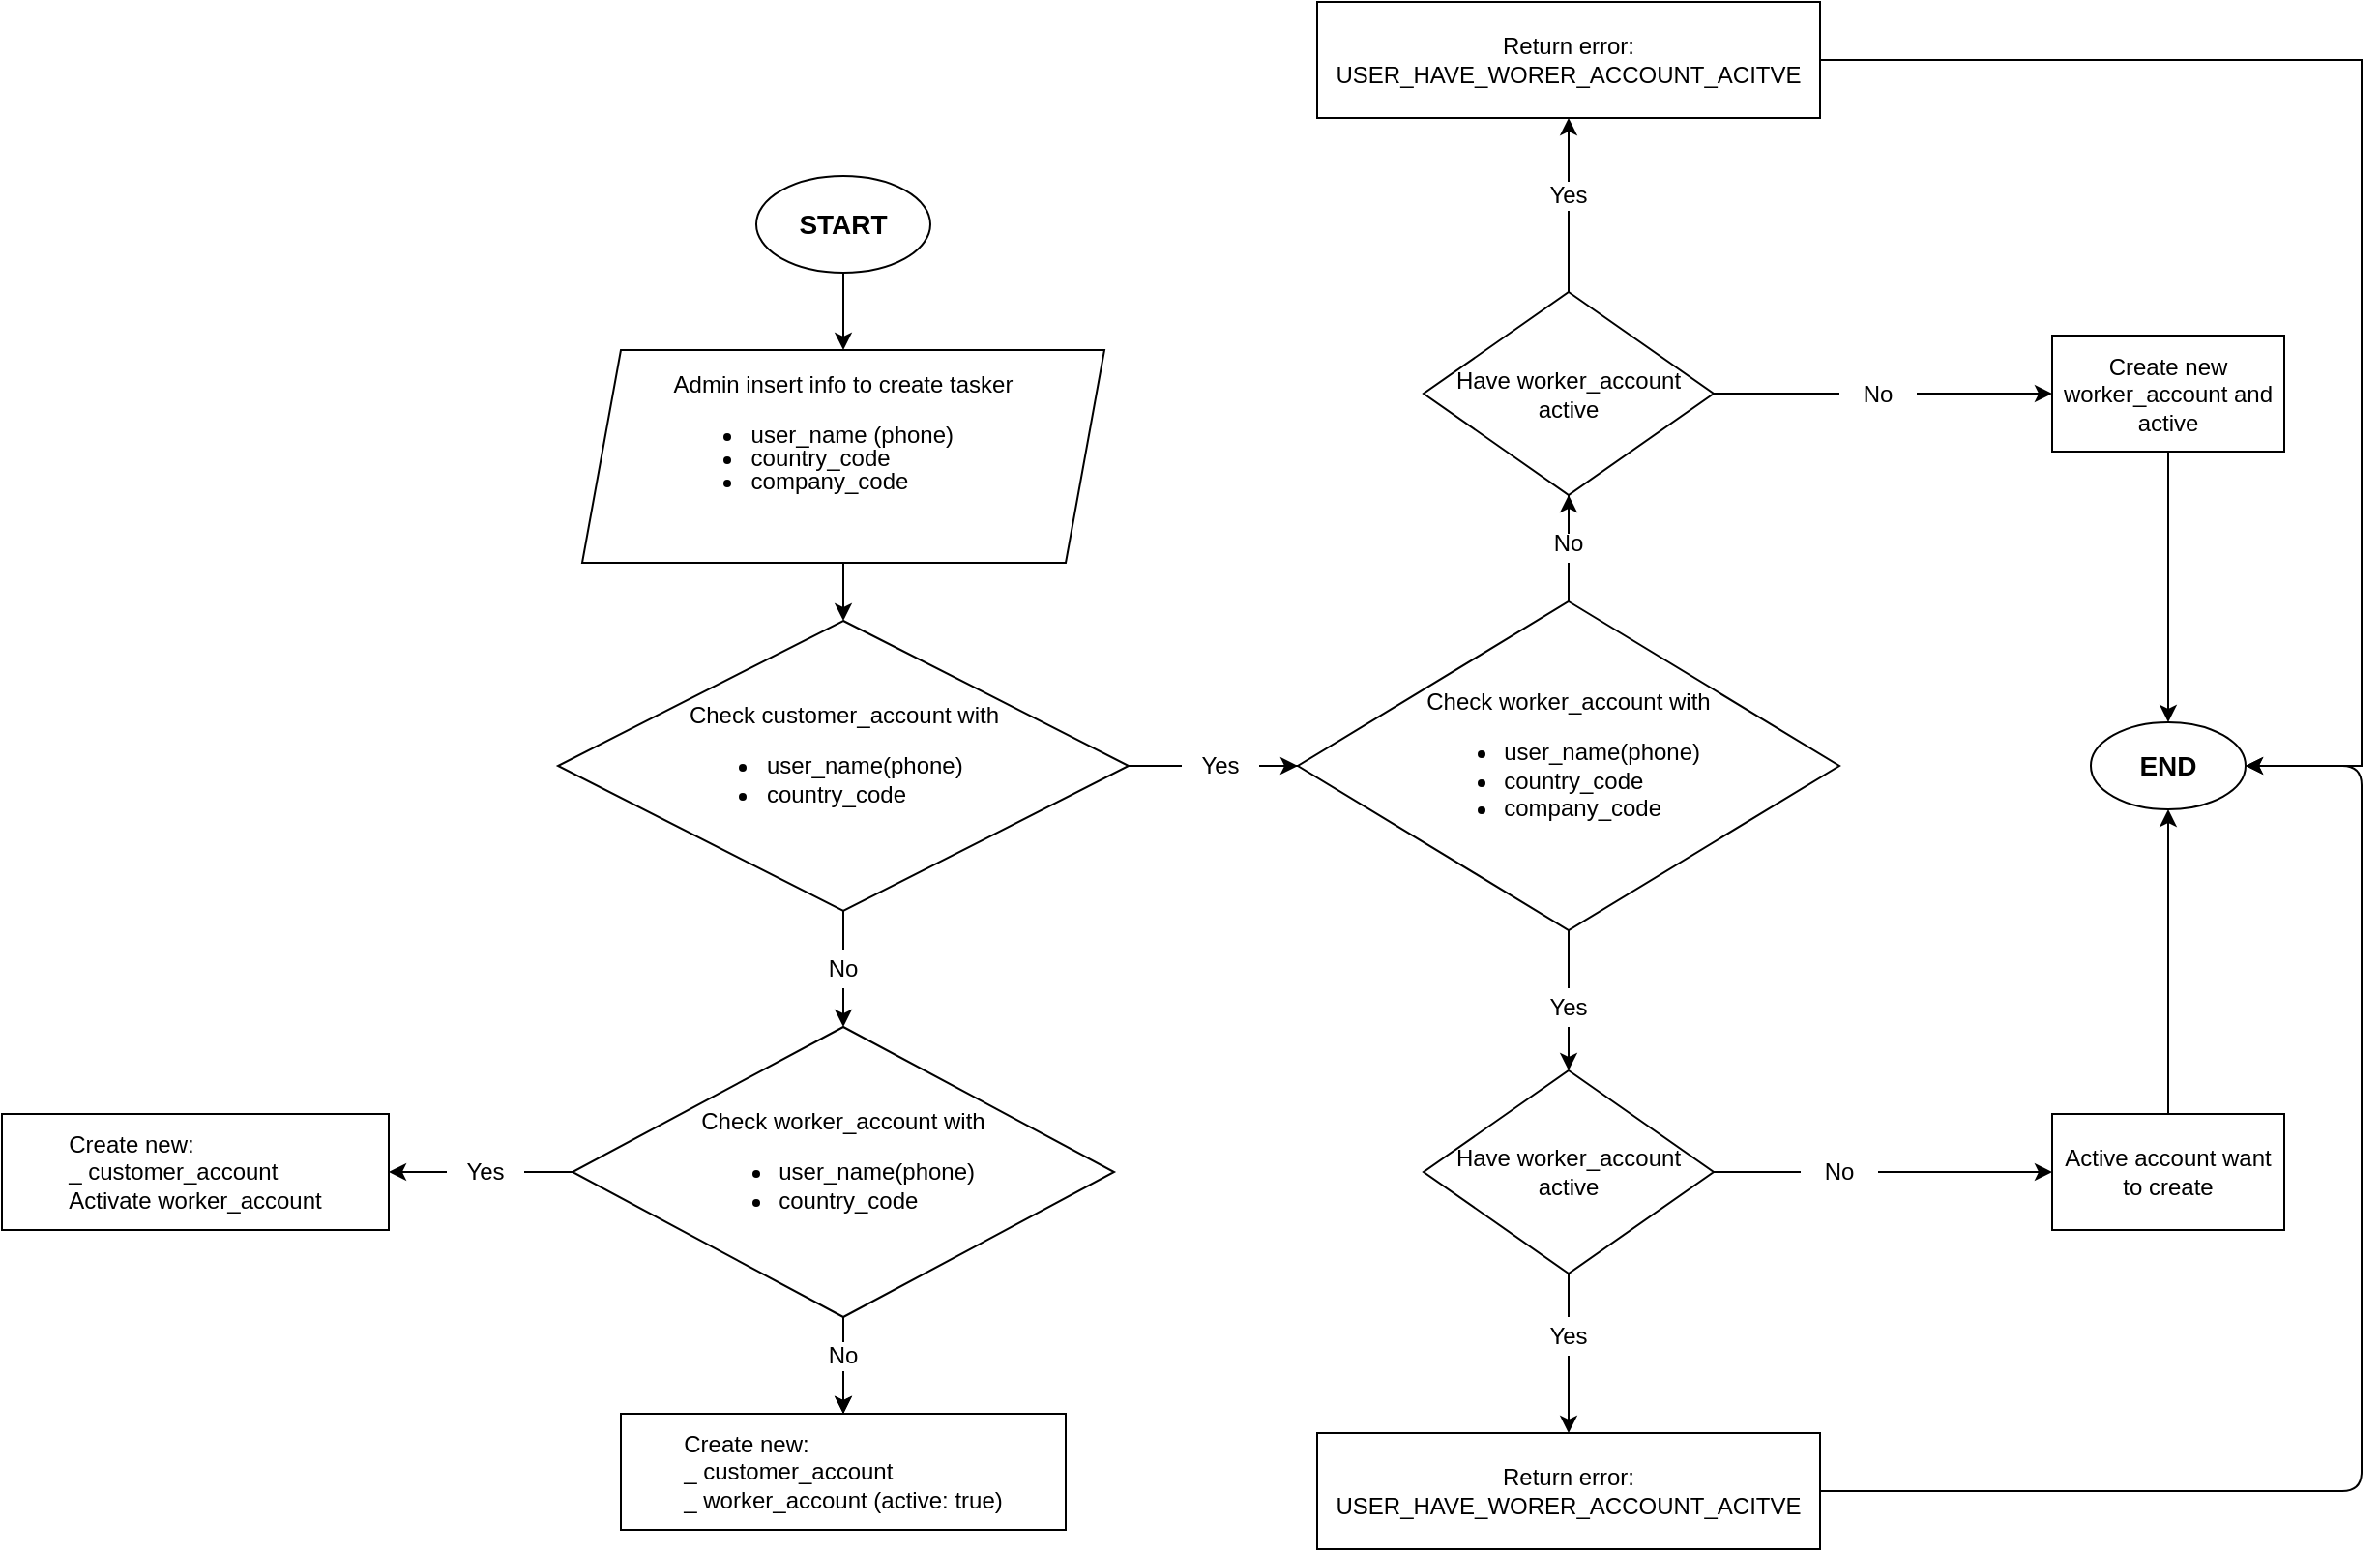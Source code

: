 <mxfile version="15.2.9"><diagram id="Efw3HggVqYkUfNNHv9gO" name="Page-1"><mxGraphModel dx="1573" dy="1475" grid="1" gridSize="10" guides="1" tooltips="1" connect="1" arrows="1" fold="1" page="1" pageScale="1" pageWidth="850" pageHeight="1100" math="0" shadow="0"><root><mxCell id="0"/><mxCell id="1" parent="0"/><mxCell id="LXjxUTPWMyTvLuDhcRor-3" value="" style="edgeStyle=orthogonalEdgeStyle;rounded=0;orthogonalLoop=1;jettySize=auto;html=1;" edge="1" parent="1" source="LXjxUTPWMyTvLuDhcRor-1" target="LXjxUTPWMyTvLuDhcRor-2"><mxGeometry relative="1" as="geometry"/></mxCell><mxCell id="LXjxUTPWMyTvLuDhcRor-1" value="&lt;font style=&quot;font-size: 14px&quot;&gt;&lt;b&gt;START&lt;/b&gt;&lt;/font&gt;" style="ellipse;whiteSpace=wrap;html=1;" vertex="1" parent="1"><mxGeometry x="330" y="30" width="90" height="50" as="geometry"/></mxCell><mxCell id="LXjxUTPWMyTvLuDhcRor-6" value="" style="edgeStyle=orthogonalEdgeStyle;rounded=0;orthogonalLoop=1;jettySize=auto;html=1;" edge="1" parent="1" source="LXjxUTPWMyTvLuDhcRor-2" target="LXjxUTPWMyTvLuDhcRor-4"><mxGeometry relative="1" as="geometry"/></mxCell><mxCell id="LXjxUTPWMyTvLuDhcRor-2" value="&lt;div align=&quot;justify&quot;&gt;&lt;font style=&quot;font-size: 12px&quot;&gt;Admin insert info to create tasker&lt;/font&gt;&lt;/div&gt;&lt;div align=&quot;justify&quot;&gt;&lt;ul style=&quot;line-height: 100%&quot;&gt;&lt;li&gt;&lt;font style=&quot;font-size: 12px&quot;&gt;user_name (phone)&lt;/font&gt;&lt;/li&gt;&lt;li&gt;&lt;font style=&quot;font-size: 12px&quot;&gt;country_code&lt;/font&gt;&lt;/li&gt;&lt;li&gt;&lt;font style=&quot;font-size: 12px&quot;&gt;company_code&lt;br&gt;&lt;/font&gt;&lt;/li&gt;&lt;/ul&gt;&lt;/div&gt;&lt;div align=&quot;justify&quot;&gt;&lt;font style=&quot;font-size: 12px&quot;&gt;&lt;br&gt;&lt;/font&gt;&lt;/div&gt;" style="shape=parallelogram;perimeter=parallelogramPerimeter;whiteSpace=wrap;html=1;fixedSize=1;align=center;" vertex="1" parent="1"><mxGeometry x="240" y="120" width="270" height="110" as="geometry"/></mxCell><object label="" id="LXjxUTPWMyTvLuDhcRor-51"><mxCell style="edgeStyle=orthogonalEdgeStyle;rounded=0;orthogonalLoop=1;jettySize=auto;html=1;startArrow=none;" edge="1" parent="1" source="LXjxUTPWMyTvLuDhcRor-52" target="LXjxUTPWMyTvLuDhcRor-48"><mxGeometry relative="1" as="geometry"/></mxCell></object><mxCell id="LXjxUTPWMyTvLuDhcRor-4" value="&lt;div&gt;Check customer_account with&lt;/div&gt;&lt;div align=&quot;justify&quot;&gt;&lt;ul&gt;&lt;li&gt;user_name(phone)&lt;/li&gt;&lt;li&gt;country_code&lt;/li&gt;&lt;/ul&gt;&lt;/div&gt;" style="rhombus;whiteSpace=wrap;html=1;" vertex="1" parent="1"><mxGeometry x="227.5" y="260" width="295" height="150" as="geometry"/></mxCell><mxCell id="LXjxUTPWMyTvLuDhcRor-24" value="" style="edgeStyle=orthogonalEdgeStyle;rounded=0;orthogonalLoop=1;jettySize=auto;html=1;" edge="1" parent="1" source="LXjxUTPWMyTvLuDhcRor-8" target="LXjxUTPWMyTvLuDhcRor-19"><mxGeometry relative="1" as="geometry"/></mxCell><mxCell id="LXjxUTPWMyTvLuDhcRor-10" value="&lt;div align=&quot;justify&quot;&gt;Create new:&lt;/div&gt;&lt;div align=&quot;justify&quot;&gt;_ customer_account&lt;/div&gt;&lt;div align=&quot;justify&quot;&gt;Activate worker_account&lt;br&gt;&lt;/div&gt;" style="rounded=0;whiteSpace=wrap;html=1;align=center;" vertex="1" parent="1"><mxGeometry x="-60" y="515" width="200" height="60" as="geometry"/></mxCell><mxCell id="LXjxUTPWMyTvLuDhcRor-8" value="&lt;div&gt;Check worker_account with&lt;/div&gt;&lt;div align=&quot;justify&quot;&gt;&lt;ul&gt;&lt;li&gt;user_name(phone)&lt;/li&gt;&lt;li&gt;country_code&lt;/li&gt;&lt;/ul&gt;&lt;/div&gt;" style="rhombus;whiteSpace=wrap;html=1;" vertex="1" parent="1"><mxGeometry x="235" y="470" width="280" height="150" as="geometry"/></mxCell><mxCell id="LXjxUTPWMyTvLuDhcRor-19" value="&lt;div align=&quot;justify&quot;&gt;Create new:&lt;/div&gt;&lt;div align=&quot;justify&quot;&gt;_ customer_account&lt;/div&gt;&lt;div align=&quot;justify&quot;&gt;_ worker_account (active: true)&lt;br&gt;&lt;/div&gt;" style="rounded=0;whiteSpace=wrap;html=1;" vertex="1" parent="1"><mxGeometry x="260" y="670" width="230" height="60" as="geometry"/></mxCell><mxCell id="LXjxUTPWMyTvLuDhcRor-43" value="" style="group" vertex="1" connectable="0" parent="1"><mxGeometry x="355" y="630" width="40" height="20" as="geometry"/></mxCell><mxCell id="LXjxUTPWMyTvLuDhcRor-34" value="No" style="text;strokeColor=none;fillColor=none;align=center;verticalAlign=middle;whiteSpace=wrap;rounded=0;html=1;labelBackgroundColor=default;" vertex="1" parent="LXjxUTPWMyTvLuDhcRor-43"><mxGeometry width="40" height="20" as="geometry"/></mxCell><mxCell id="LXjxUTPWMyTvLuDhcRor-42" value="" style="edgeStyle=orthogonalEdgeStyle;rounded=0;orthogonalLoop=1;jettySize=auto;html=1;" edge="1" parent="1" source="LXjxUTPWMyTvLuDhcRor-34" target="LXjxUTPWMyTvLuDhcRor-19"><mxGeometry relative="1" as="geometry"/></mxCell><mxCell id="LXjxUTPWMyTvLuDhcRor-44" value="" style="group" vertex="1" connectable="0" parent="1"><mxGeometry x="355" y="430" width="40" height="20" as="geometry"/></mxCell><mxCell id="LXjxUTPWMyTvLuDhcRor-28" value="No" style="text;html=1;strokeColor=none;fillColor=none;align=center;verticalAlign=middle;whiteSpace=wrap;rounded=0;labelBackgroundColor=none;" vertex="1" parent="LXjxUTPWMyTvLuDhcRor-44"><mxGeometry width="40" height="20" as="geometry"/></mxCell><mxCell id="LXjxUTPWMyTvLuDhcRor-29" value="" style="endArrow=none;html=1;exitX=0.5;exitY=1;exitDx=0;exitDy=0;entryX=0.5;entryY=0;entryDx=0;entryDy=0;" edge="1" parent="LXjxUTPWMyTvLuDhcRor-44" source="LXjxUTPWMyTvLuDhcRor-4" target="LXjxUTPWMyTvLuDhcRor-28"><mxGeometry relative="1" as="geometry"><mxPoint x="20" y="-20" as="sourcePoint"/><mxPoint x="20" y="40" as="targetPoint"/></mxGeometry></mxCell><mxCell id="LXjxUTPWMyTvLuDhcRor-21" value="" style="endArrow=classic;html=1;exitX=0.5;exitY=1;exitDx=0;exitDy=0;entryX=0.5;entryY=0;entryDx=0;entryDy=0;startArrow=none;" edge="1" parent="1" source="LXjxUTPWMyTvLuDhcRor-28" target="LXjxUTPWMyTvLuDhcRor-8"><mxGeometry relative="1" as="geometry"><mxPoint x="85" y="70" as="sourcePoint"/><mxPoint x="-15" y="70" as="targetPoint"/></mxGeometry></mxCell><mxCell id="LXjxUTPWMyTvLuDhcRor-45" value="" style="group" vertex="1" connectable="0" parent="1"><mxGeometry x="170" y="535" width="40" height="20" as="geometry"/></mxCell><mxCell id="LXjxUTPWMyTvLuDhcRor-26" value="Yes" style="text;html=1;strokeColor=none;fillColor=none;align=center;verticalAlign=middle;whiteSpace=wrap;rounded=0;" vertex="1" parent="LXjxUTPWMyTvLuDhcRor-45"><mxGeometry width="40" height="20" as="geometry"/></mxCell><mxCell id="LXjxUTPWMyTvLuDhcRor-23" value="" style="edgeStyle=orthogonalEdgeStyle;rounded=0;orthogonalLoop=1;jettySize=auto;html=1;startArrow=none;" edge="1" parent="LXjxUTPWMyTvLuDhcRor-45" source="LXjxUTPWMyTvLuDhcRor-26" target="LXjxUTPWMyTvLuDhcRor-10"><mxGeometry y="-5" as="geometry"><Array as="points"><mxPoint x="30" y="10"/></Array></mxGeometry></mxCell><mxCell id="LXjxUTPWMyTvLuDhcRor-31" value="" style="edgeStyle=orthogonalEdgeStyle;rounded=0;orthogonalLoop=1;jettySize=auto;html=1;endArrow=none;" edge="1" parent="LXjxUTPWMyTvLuDhcRor-45" source="LXjxUTPWMyTvLuDhcRor-8" target="LXjxUTPWMyTvLuDhcRor-26"><mxGeometry y="-5" as="geometry"><mxPoint x="65" y="10" as="sourcePoint"/><mxPoint x="-30" y="10" as="targetPoint"/><Array as="points"><mxPoint x="30" y="10"/></Array></mxGeometry></mxCell><mxCell id="LXjxUTPWMyTvLuDhcRor-62" value="" style="edgeStyle=orthogonalEdgeStyle;rounded=0;orthogonalLoop=1;jettySize=auto;html=1;startArrow=none;" edge="1" parent="1" source="LXjxUTPWMyTvLuDhcRor-66" target="LXjxUTPWMyTvLuDhcRor-56"><mxGeometry relative="1" as="geometry"/></mxCell><mxCell id="LXjxUTPWMyTvLuDhcRor-63" value="" style="edgeStyle=orthogonalEdgeStyle;rounded=0;orthogonalLoop=1;jettySize=auto;html=1;startArrow=none;" edge="1" parent="1" source="LXjxUTPWMyTvLuDhcRor-64" target="LXjxUTPWMyTvLuDhcRor-55"><mxGeometry relative="1" as="geometry"/></mxCell><mxCell id="LXjxUTPWMyTvLuDhcRor-48" value="&lt;div&gt;Check worker_account with&lt;/div&gt;&lt;div align=&quot;justify&quot;&gt;&lt;ul&gt;&lt;li&gt;user_name(phone)&lt;/li&gt;&lt;li&gt;country_code&lt;/li&gt;&lt;li&gt;company_code&lt;br&gt;&lt;/li&gt;&lt;/ul&gt;&lt;/div&gt;" style="rhombus;whiteSpace=wrap;html=1;" vertex="1" parent="1"><mxGeometry x="610" y="250" width="280" height="170" as="geometry"/></mxCell><mxCell id="LXjxUTPWMyTvLuDhcRor-52" value="Yes" style="text;html=1;strokeColor=none;fillColor=none;align=center;verticalAlign=middle;whiteSpace=wrap;rounded=0;labelBackgroundColor=none;" vertex="1" parent="1"><mxGeometry x="550" y="325" width="40" height="20" as="geometry"/></mxCell><mxCell id="LXjxUTPWMyTvLuDhcRor-54" value="" style="edgeStyle=orthogonalEdgeStyle;rounded=0;orthogonalLoop=1;jettySize=auto;html=1;endArrow=none;" edge="1" parent="1" source="LXjxUTPWMyTvLuDhcRor-4" target="LXjxUTPWMyTvLuDhcRor-52"><mxGeometry relative="1" as="geometry"><mxPoint x="522.5" y="335" as="sourcePoint"/><mxPoint x="610" y="335" as="targetPoint"/></mxGeometry></mxCell><mxCell id="LXjxUTPWMyTvLuDhcRor-69" value="" style="edgeStyle=orthogonalEdgeStyle;rounded=0;orthogonalLoop=1;jettySize=auto;html=1;startArrow=none;" edge="1" parent="1" source="LXjxUTPWMyTvLuDhcRor-70" target="LXjxUTPWMyTvLuDhcRor-57"><mxGeometry relative="1" as="geometry"/></mxCell><mxCell id="LXjxUTPWMyTvLuDhcRor-73" value="" style="edgeStyle=orthogonalEdgeStyle;rounded=0;orthogonalLoop=1;jettySize=auto;html=1;entryX=0;entryY=0.5;entryDx=0;entryDy=0;startArrow=none;" edge="1" parent="1" source="LXjxUTPWMyTvLuDhcRor-74" target="LXjxUTPWMyTvLuDhcRor-59"><mxGeometry relative="1" as="geometry"><mxPoint x="920" y="545" as="targetPoint"/></mxGeometry></mxCell><mxCell id="LXjxUTPWMyTvLuDhcRor-55" value="Have worker_account active" style="rhombus;whiteSpace=wrap;html=1;labelBackgroundColor=none;" vertex="1" parent="1"><mxGeometry x="675" y="492.5" width="150" height="105" as="geometry"/></mxCell><mxCell id="LXjxUTPWMyTvLuDhcRor-76" value="" style="edgeStyle=orthogonalEdgeStyle;rounded=0;orthogonalLoop=1;jettySize=auto;html=1;" edge="1" parent="1" source="LXjxUTPWMyTvLuDhcRor-56" target="LXjxUTPWMyTvLuDhcRor-58"><mxGeometry relative="1" as="geometry"/></mxCell><mxCell id="LXjxUTPWMyTvLuDhcRor-79" value="" style="edgeStyle=orthogonalEdgeStyle;rounded=0;orthogonalLoop=1;jettySize=auto;html=1;entryX=0;entryY=0.5;entryDx=0;entryDy=0;startArrow=none;" edge="1" parent="1" source="LXjxUTPWMyTvLuDhcRor-80" target="LXjxUTPWMyTvLuDhcRor-60"><mxGeometry relative="1" as="geometry"><mxPoint x="980" y="142.5" as="targetPoint"/></mxGeometry></mxCell><mxCell id="LXjxUTPWMyTvLuDhcRor-56" value="Have worker_account active" style="rhombus;whiteSpace=wrap;html=1;labelBackgroundColor=none;" vertex="1" parent="1"><mxGeometry x="675" y="90" width="150" height="105" as="geometry"/></mxCell><mxCell id="LXjxUTPWMyTvLuDhcRor-57" value="&lt;div&gt;Return error: &lt;br&gt;&lt;/div&gt;&lt;div&gt;USER_HAVE_WORER_ACCOUNT_ACITVE&lt;br&gt;&lt;/div&gt;" style="rounded=0;whiteSpace=wrap;html=1;labelBackgroundColor=none;" vertex="1" parent="1"><mxGeometry x="620" y="680" width="260" height="60" as="geometry"/></mxCell><mxCell id="LXjxUTPWMyTvLuDhcRor-87" value="" style="edgeStyle=orthogonalEdgeStyle;rounded=0;orthogonalLoop=1;jettySize=auto;html=1;entryX=1;entryY=0.5;entryDx=0;entryDy=0;" edge="1" parent="1" source="LXjxUTPWMyTvLuDhcRor-58" target="LXjxUTPWMyTvLuDhcRor-61"><mxGeometry relative="1" as="geometry"><mxPoint x="1170" y="330" as="targetPoint"/><Array as="points"><mxPoint x="1160" y="-30"/><mxPoint x="1160" y="335"/></Array></mxGeometry></mxCell><mxCell id="LXjxUTPWMyTvLuDhcRor-58" value="&lt;div&gt;Return error: &lt;br&gt;&lt;/div&gt;&lt;div&gt;USER_HAVE_WORER_ACCOUNT_ACITVE&lt;br&gt;&lt;/div&gt;" style="rounded=0;whiteSpace=wrap;html=1;labelBackgroundColor=none;" vertex="1" parent="1"><mxGeometry x="620" y="-60" width="260" height="60" as="geometry"/></mxCell><mxCell id="LXjxUTPWMyTvLuDhcRor-59" value="Active account want to create" style="rounded=0;whiteSpace=wrap;html=1;labelBackgroundColor=none;" vertex="1" parent="1"><mxGeometry x="1000" y="515" width="120" height="60" as="geometry"/></mxCell><mxCell id="LXjxUTPWMyTvLuDhcRor-60" value="Create new worker_account and active" style="rounded=0;whiteSpace=wrap;html=1;labelBackgroundColor=none;" vertex="1" parent="1"><mxGeometry x="1000" y="112.5" width="120" height="60" as="geometry"/></mxCell><mxCell id="LXjxUTPWMyTvLuDhcRor-61" value="&lt;b&gt;&lt;font style=&quot;font-size: 14px&quot;&gt;END&lt;/font&gt;&lt;/b&gt;" style="ellipse;whiteSpace=wrap;html=1;labelBackgroundColor=none;" vertex="1" parent="1"><mxGeometry x="1020" y="312.5" width="80" height="45" as="geometry"/></mxCell><mxCell id="LXjxUTPWMyTvLuDhcRor-64" value="Yes" style="text;html=1;strokeColor=none;fillColor=none;align=center;verticalAlign=middle;whiteSpace=wrap;rounded=0;labelBackgroundColor=none;" vertex="1" parent="1"><mxGeometry x="730" y="450" width="40" height="20" as="geometry"/></mxCell><mxCell id="LXjxUTPWMyTvLuDhcRor-65" value="" style="edgeStyle=orthogonalEdgeStyle;rounded=0;orthogonalLoop=1;jettySize=auto;html=1;endArrow=none;" edge="1" parent="1" source="LXjxUTPWMyTvLuDhcRor-48" target="LXjxUTPWMyTvLuDhcRor-64"><mxGeometry relative="1" as="geometry"><mxPoint x="750" y="420" as="sourcePoint"/><mxPoint x="750" y="492.5" as="targetPoint"/></mxGeometry></mxCell><mxCell id="LXjxUTPWMyTvLuDhcRor-66" value="No" style="text;html=1;strokeColor=none;fillColor=none;align=center;verticalAlign=middle;whiteSpace=wrap;rounded=0;labelBackgroundColor=none;" vertex="1" parent="1"><mxGeometry x="730" y="210" width="40" height="20" as="geometry"/></mxCell><mxCell id="LXjxUTPWMyTvLuDhcRor-68" value="" style="edgeStyle=orthogonalEdgeStyle;rounded=0;orthogonalLoop=1;jettySize=auto;html=1;endArrow=none;" edge="1" parent="1" source="LXjxUTPWMyTvLuDhcRor-48" target="LXjxUTPWMyTvLuDhcRor-66"><mxGeometry relative="1" as="geometry"><mxPoint x="750" y="250" as="sourcePoint"/><mxPoint x="750" y="195" as="targetPoint"/></mxGeometry></mxCell><mxCell id="LXjxUTPWMyTvLuDhcRor-70" value="Yes" style="text;html=1;strokeColor=none;fillColor=none;align=center;verticalAlign=middle;whiteSpace=wrap;rounded=0;labelBackgroundColor=none;" vertex="1" parent="1"><mxGeometry x="730" y="620" width="40" height="20" as="geometry"/></mxCell><mxCell id="LXjxUTPWMyTvLuDhcRor-71" value="" style="edgeStyle=orthogonalEdgeStyle;rounded=0;orthogonalLoop=1;jettySize=auto;html=1;endArrow=none;" edge="1" parent="1" source="LXjxUTPWMyTvLuDhcRor-55" target="LXjxUTPWMyTvLuDhcRor-70"><mxGeometry relative="1" as="geometry"><mxPoint x="750" y="597.5" as="sourcePoint"/><mxPoint x="750" y="650" as="targetPoint"/></mxGeometry></mxCell><mxCell id="LXjxUTPWMyTvLuDhcRor-74" value="No" style="text;html=1;strokeColor=none;fillColor=none;align=center;verticalAlign=middle;whiteSpace=wrap;rounded=0;labelBackgroundColor=none;" vertex="1" parent="1"><mxGeometry x="870" y="535" width="40" height="20" as="geometry"/></mxCell><mxCell id="LXjxUTPWMyTvLuDhcRor-75" value="" style="edgeStyle=orthogonalEdgeStyle;rounded=0;orthogonalLoop=1;jettySize=auto;html=1;entryX=0;entryY=0.5;entryDx=0;entryDy=0;endArrow=none;" edge="1" parent="1" source="LXjxUTPWMyTvLuDhcRor-55" target="LXjxUTPWMyTvLuDhcRor-74"><mxGeometry relative="1" as="geometry"><mxPoint x="825" y="545" as="sourcePoint"/><mxPoint x="1070" y="545" as="targetPoint"/></mxGeometry></mxCell><mxCell id="LXjxUTPWMyTvLuDhcRor-77" value="Yes" style="text;html=1;strokeColor=none;fillColor=none;align=center;verticalAlign=middle;whiteSpace=wrap;rounded=0;labelBackgroundColor=default;labelBorderColor=none;" vertex="1" parent="1"><mxGeometry x="730" y="30" width="40" height="20" as="geometry"/></mxCell><mxCell id="LXjxUTPWMyTvLuDhcRor-80" value="No" style="text;html=1;strokeColor=none;fillColor=none;align=center;verticalAlign=middle;whiteSpace=wrap;rounded=0;labelBackgroundColor=default;" vertex="1" parent="1"><mxGeometry x="890" y="132.5" width="40" height="20" as="geometry"/></mxCell><mxCell id="LXjxUTPWMyTvLuDhcRor-81" value="" style="edgeStyle=orthogonalEdgeStyle;rounded=0;orthogonalLoop=1;jettySize=auto;html=1;entryX=0;entryY=0.5;entryDx=0;entryDy=0;endArrow=none;" edge="1" parent="1" source="LXjxUTPWMyTvLuDhcRor-56" target="LXjxUTPWMyTvLuDhcRor-80"><mxGeometry relative="1" as="geometry"><mxPoint x="825" y="142.5" as="sourcePoint"/><mxPoint x="1000" y="142.5" as="targetPoint"/></mxGeometry></mxCell><mxCell id="LXjxUTPWMyTvLuDhcRor-82" value="" style="endArrow=classic;html=1;exitX=0.5;exitY=0;exitDx=0;exitDy=0;entryX=0.5;entryY=1;entryDx=0;entryDy=0;" edge="1" parent="1" source="LXjxUTPWMyTvLuDhcRor-59" target="LXjxUTPWMyTvLuDhcRor-61"><mxGeometry relative="1" as="geometry"><mxPoint x="850" y="360" as="sourcePoint"/><mxPoint x="950" y="360" as="targetPoint"/></mxGeometry></mxCell><mxCell id="LXjxUTPWMyTvLuDhcRor-84" value="" style="endArrow=classic;html=1;exitX=0.5;exitY=1;exitDx=0;exitDy=0;entryX=0.5;entryY=0;entryDx=0;entryDy=0;" edge="1" parent="1" source="LXjxUTPWMyTvLuDhcRor-60" target="LXjxUTPWMyTvLuDhcRor-61"><mxGeometry relative="1" as="geometry"><mxPoint x="850" y="360" as="sourcePoint"/><mxPoint x="950" y="360" as="targetPoint"/></mxGeometry></mxCell><mxCell id="LXjxUTPWMyTvLuDhcRor-90" value="" style="endArrow=classic;html=1;entryX=1;entryY=0.5;entryDx=0;entryDy=0;exitX=1;exitY=0.5;exitDx=0;exitDy=0;" edge="1" parent="1" source="LXjxUTPWMyTvLuDhcRor-57" target="LXjxUTPWMyTvLuDhcRor-61"><mxGeometry width="50" height="50" relative="1" as="geometry"><mxPoint x="870" y="650" as="sourcePoint"/><mxPoint x="920" y="600" as="targetPoint"/><Array as="points"><mxPoint x="1160" y="710"/><mxPoint x="1160" y="335"/></Array></mxGeometry></mxCell></root></mxGraphModel></diagram></mxfile>